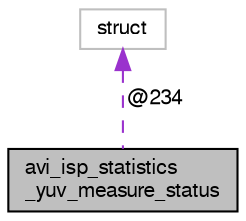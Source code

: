 digraph "avi_isp_statistics_yuv_measure_status"
{
  edge [fontname="FreeSans",fontsize="10",labelfontname="FreeSans",labelfontsize="10"];
  node [fontname="FreeSans",fontsize="10",shape=record];
  Node1 [label="avi_isp_statistics\l_yuv_measure_status",height=0.2,width=0.4,color="black", fillcolor="grey75", style="filled", fontcolor="black"];
  Node2 -> Node1 [dir="back",color="darkorchid3",fontsize="10",style="dashed",label=" @234" ,fontname="FreeSans"];
  Node2 [label="struct",height=0.2,width=0.4,color="grey75", fillcolor="white", style="filled"];
}
